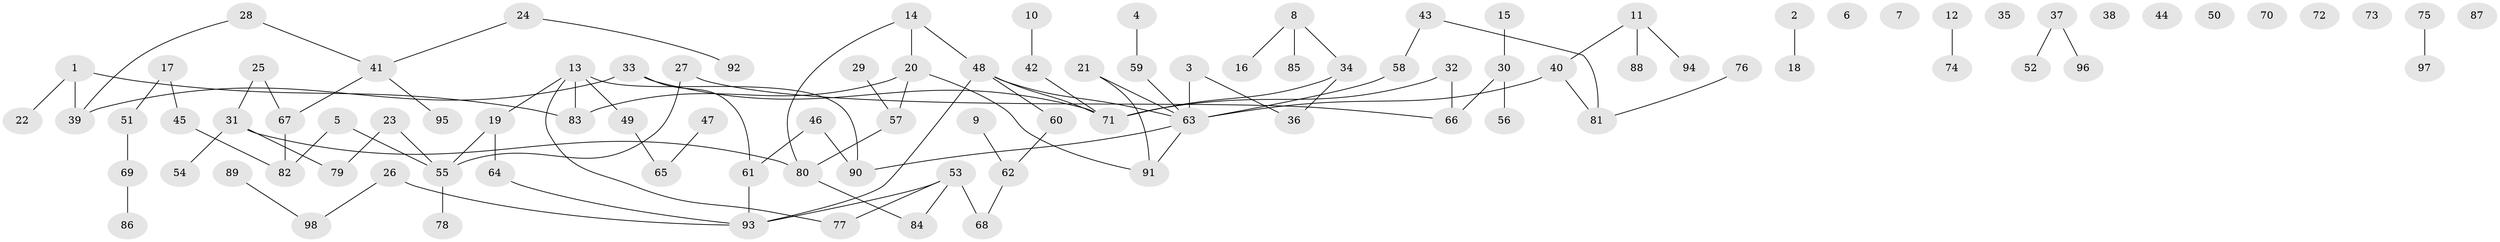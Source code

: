 // coarse degree distribution, {3: 0.19642857142857142, 2: 0.35714285714285715, 5: 0.08928571428571429, 6: 0.017857142857142856, 1: 0.2857142857142857, 8: 0.017857142857142856, 4: 0.03571428571428571}
// Generated by graph-tools (version 1.1) at 2025/48/03/04/25 22:48:17]
// undirected, 98 vertices, 100 edges
graph export_dot {
  node [color=gray90,style=filled];
  1;
  2;
  3;
  4;
  5;
  6;
  7;
  8;
  9;
  10;
  11;
  12;
  13;
  14;
  15;
  16;
  17;
  18;
  19;
  20;
  21;
  22;
  23;
  24;
  25;
  26;
  27;
  28;
  29;
  30;
  31;
  32;
  33;
  34;
  35;
  36;
  37;
  38;
  39;
  40;
  41;
  42;
  43;
  44;
  45;
  46;
  47;
  48;
  49;
  50;
  51;
  52;
  53;
  54;
  55;
  56;
  57;
  58;
  59;
  60;
  61;
  62;
  63;
  64;
  65;
  66;
  67;
  68;
  69;
  70;
  71;
  72;
  73;
  74;
  75;
  76;
  77;
  78;
  79;
  80;
  81;
  82;
  83;
  84;
  85;
  86;
  87;
  88;
  89;
  90;
  91;
  92;
  93;
  94;
  95;
  96;
  97;
  98;
  1 -- 22;
  1 -- 39;
  1 -- 83;
  2 -- 18;
  3 -- 36;
  3 -- 63;
  4 -- 59;
  5 -- 55;
  5 -- 82;
  8 -- 16;
  8 -- 34;
  8 -- 85;
  9 -- 62;
  10 -- 42;
  11 -- 40;
  11 -- 88;
  11 -- 94;
  12 -- 74;
  13 -- 19;
  13 -- 49;
  13 -- 77;
  13 -- 83;
  13 -- 90;
  14 -- 20;
  14 -- 48;
  14 -- 80;
  15 -- 30;
  17 -- 45;
  17 -- 51;
  19 -- 55;
  19 -- 64;
  20 -- 57;
  20 -- 83;
  20 -- 91;
  21 -- 63;
  21 -- 91;
  23 -- 55;
  23 -- 79;
  24 -- 41;
  24 -- 92;
  25 -- 31;
  25 -- 67;
  26 -- 93;
  26 -- 98;
  27 -- 55;
  27 -- 66;
  28 -- 39;
  28 -- 41;
  29 -- 57;
  30 -- 56;
  30 -- 66;
  31 -- 54;
  31 -- 79;
  31 -- 80;
  32 -- 66;
  32 -- 71;
  33 -- 39;
  33 -- 61;
  33 -- 71;
  34 -- 36;
  34 -- 71;
  37 -- 52;
  37 -- 96;
  40 -- 63;
  40 -- 81;
  41 -- 67;
  41 -- 95;
  42 -- 71;
  43 -- 58;
  43 -- 81;
  45 -- 82;
  46 -- 61;
  46 -- 90;
  47 -- 65;
  48 -- 60;
  48 -- 63;
  48 -- 71;
  48 -- 93;
  49 -- 65;
  51 -- 69;
  53 -- 68;
  53 -- 77;
  53 -- 84;
  53 -- 93;
  55 -- 78;
  57 -- 80;
  58 -- 63;
  59 -- 63;
  60 -- 62;
  61 -- 93;
  62 -- 68;
  63 -- 90;
  63 -- 91;
  64 -- 93;
  67 -- 82;
  69 -- 86;
  75 -- 97;
  76 -- 81;
  80 -- 84;
  89 -- 98;
}
